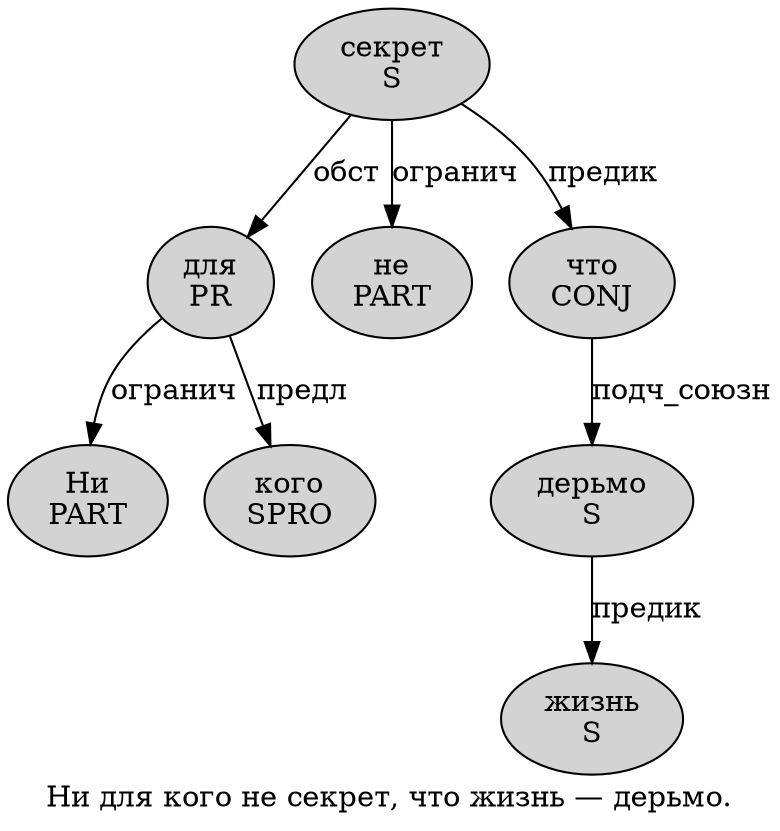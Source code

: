 digraph SENTENCE_1700 {
	graph [label="Ни для кого не секрет, что жизнь — дерьмо."]
	node [style=filled]
		0 [label="Ни
PART" color="" fillcolor=lightgray penwidth=1 shape=ellipse]
		1 [label="для
PR" color="" fillcolor=lightgray penwidth=1 shape=ellipse]
		2 [label="кого
SPRO" color="" fillcolor=lightgray penwidth=1 shape=ellipse]
		3 [label="не
PART" color="" fillcolor=lightgray penwidth=1 shape=ellipse]
		4 [label="секрет
S" color="" fillcolor=lightgray penwidth=1 shape=ellipse]
		6 [label="что
CONJ" color="" fillcolor=lightgray penwidth=1 shape=ellipse]
		7 [label="жизнь
S" color="" fillcolor=lightgray penwidth=1 shape=ellipse]
		9 [label="дерьмо
S" color="" fillcolor=lightgray penwidth=1 shape=ellipse]
			4 -> 1 [label="обст"]
			4 -> 3 [label="огранич"]
			4 -> 6 [label="предик"]
			9 -> 7 [label="предик"]
			6 -> 9 [label="подч_союзн"]
			1 -> 0 [label="огранич"]
			1 -> 2 [label="предл"]
}